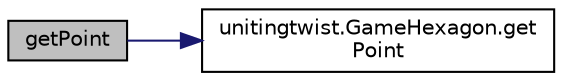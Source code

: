 digraph "getPoint"
{
  edge [fontname="Helvetica",fontsize="10",labelfontname="Helvetica",labelfontsize="10"];
  node [fontname="Helvetica",fontsize="10",shape=record];
  rankdir="LR";
  Node27 [label="getPoint",height=0.2,width=0.4,color="black", fillcolor="grey75", style="filled", fontcolor="black"];
  Node27 -> Node28 [color="midnightblue",fontsize="10",style="solid",fontname="Helvetica"];
  Node28 [label="unitingtwist.GameHexagon.get\lPoint",height=0.2,width=0.4,color="black", fillcolor="white", style="filled",URL="$classunitingtwist_1_1_game_hexagon.html#ab83bca143bb78bf22c57d15fdeeb91b3"];
}
